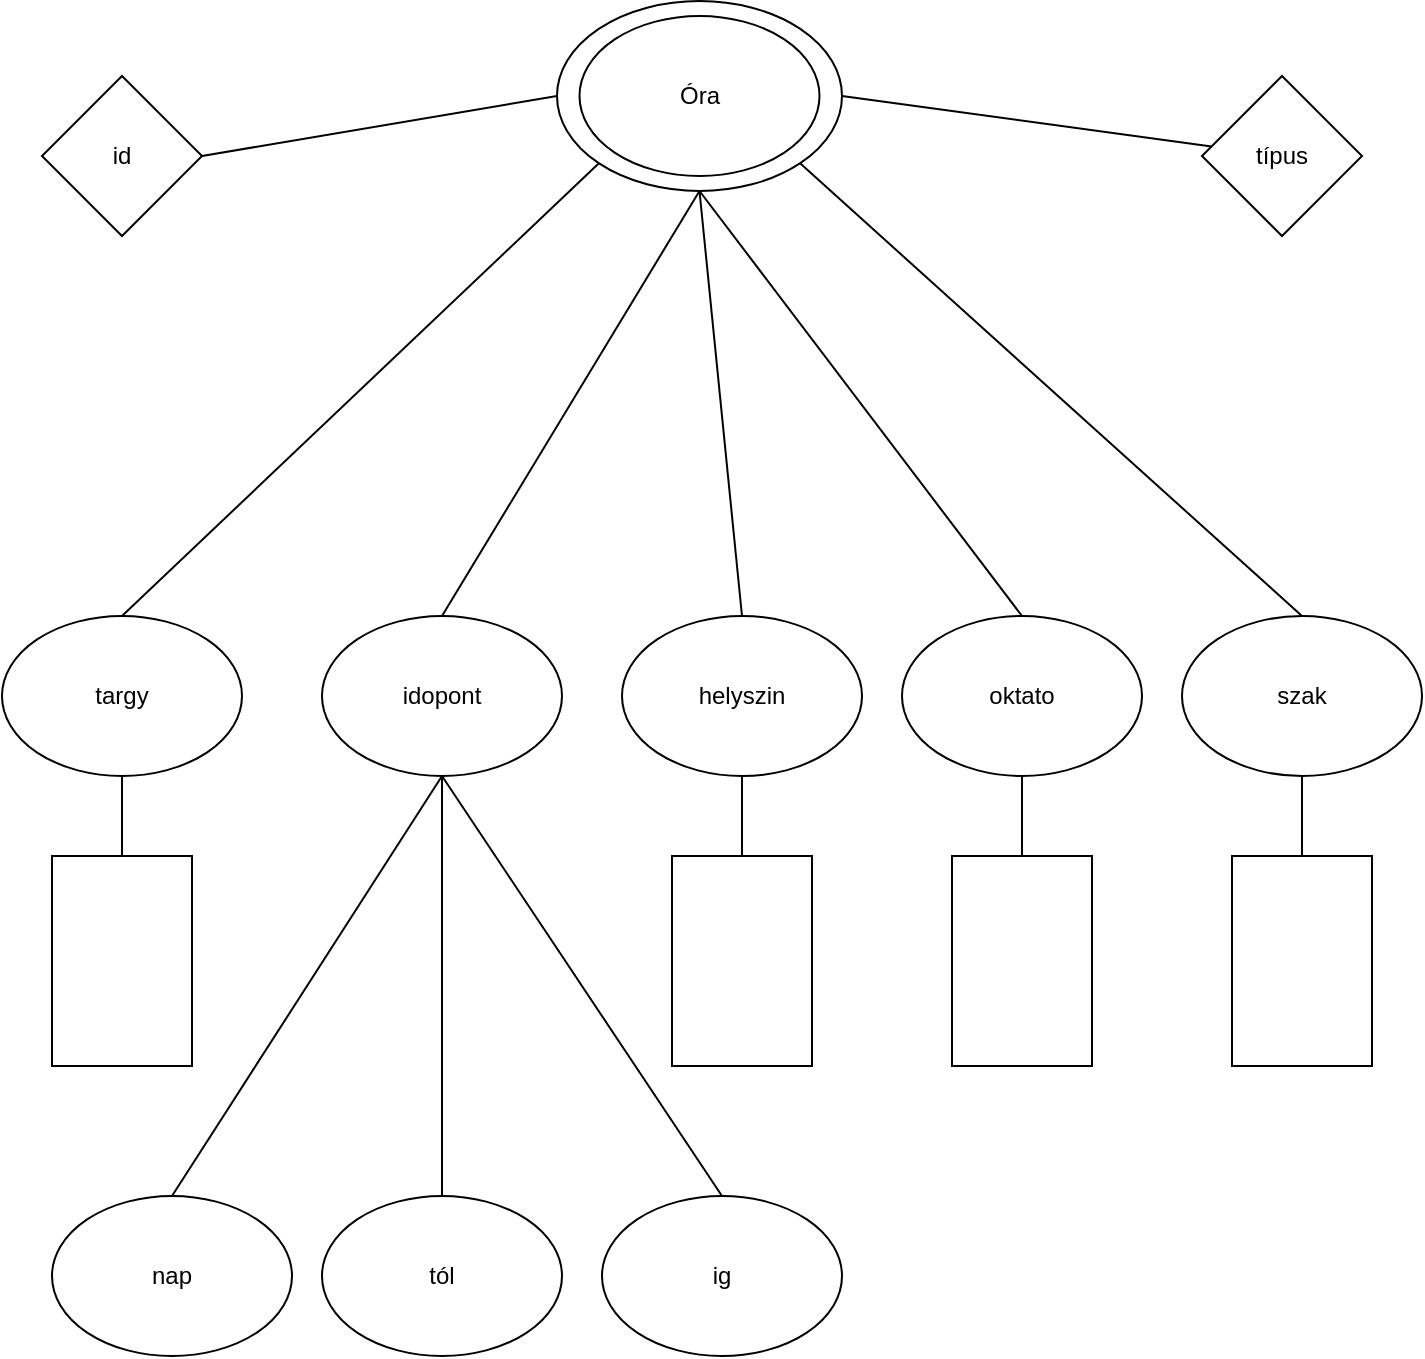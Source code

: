 <mxfile version="27.0.2">
  <diagram name="Page-1" id="SNeRq63fYHzzdsMwx5qX">
    <mxGraphModel dx="2084" dy="1054" grid="1" gridSize="10" guides="1" tooltips="1" connect="1" arrows="1" fold="1" page="1" pageScale="1" pageWidth="827" pageHeight="1169" math="0" shadow="0">
      <root>
        <mxCell id="0" />
        <mxCell id="1" parent="0" />
        <mxCell id="0Uv7fwzZN-e3jFh-VrJm-1" value="Óra" style="ellipse;whiteSpace=wrap;html=1;" vertex="1" parent="1">
          <mxGeometry x="338.75" y="90" width="120" height="80" as="geometry" />
        </mxCell>
        <mxCell id="0Uv7fwzZN-e3jFh-VrJm-2" value="típus" style="rhombus;whiteSpace=wrap;html=1;" vertex="1" parent="1">
          <mxGeometry x="650" y="120" width="80" height="80" as="geometry" />
        </mxCell>
        <mxCell id="0Uv7fwzZN-e3jFh-VrJm-3" value="id" style="rhombus;whiteSpace=wrap;html=1;" vertex="1" parent="1">
          <mxGeometry x="70" y="120" width="80" height="80" as="geometry" />
        </mxCell>
        <mxCell id="0Uv7fwzZN-e3jFh-VrJm-6" value="" style="ellipse;whiteSpace=wrap;html=1;fillOpacity=0;" vertex="1" parent="1">
          <mxGeometry x="327.5" y="82.5" width="142.5" height="95" as="geometry" />
        </mxCell>
        <mxCell id="0Uv7fwzZN-e3jFh-VrJm-11" value="targy" style="ellipse;whiteSpace=wrap;html=1;" vertex="1" parent="1">
          <mxGeometry x="50" y="390" width="120" height="80" as="geometry" />
        </mxCell>
        <mxCell id="0Uv7fwzZN-e3jFh-VrJm-12" value="idopont" style="ellipse;whiteSpace=wrap;html=1;" vertex="1" parent="1">
          <mxGeometry x="210" y="390" width="120" height="80" as="geometry" />
        </mxCell>
        <mxCell id="0Uv7fwzZN-e3jFh-VrJm-13" value="helyszin" style="ellipse;whiteSpace=wrap;html=1;" vertex="1" parent="1">
          <mxGeometry x="360" y="390" width="120" height="80" as="geometry" />
        </mxCell>
        <mxCell id="0Uv7fwzZN-e3jFh-VrJm-14" value="oktato" style="ellipse;whiteSpace=wrap;html=1;" vertex="1" parent="1">
          <mxGeometry x="500" y="390" width="120" height="80" as="geometry" />
        </mxCell>
        <mxCell id="0Uv7fwzZN-e3jFh-VrJm-15" value="szak" style="ellipse;whiteSpace=wrap;html=1;" vertex="1" parent="1">
          <mxGeometry x="640" y="390" width="120" height="80" as="geometry" />
        </mxCell>
        <mxCell id="0Uv7fwzZN-e3jFh-VrJm-17" value="" style="rounded=0;whiteSpace=wrap;html=1;" vertex="1" parent="1">
          <mxGeometry x="75" y="510" width="70" height="105" as="geometry" />
        </mxCell>
        <mxCell id="0Uv7fwzZN-e3jFh-VrJm-18" value="" style="rounded=0;whiteSpace=wrap;html=1;" vertex="1" parent="1">
          <mxGeometry x="385" y="510" width="70" height="105" as="geometry" />
        </mxCell>
        <mxCell id="0Uv7fwzZN-e3jFh-VrJm-19" value="" style="rounded=0;whiteSpace=wrap;html=1;" vertex="1" parent="1">
          <mxGeometry x="525" y="510" width="70" height="105" as="geometry" />
        </mxCell>
        <mxCell id="0Uv7fwzZN-e3jFh-VrJm-20" value="" style="rounded=0;whiteSpace=wrap;html=1;" vertex="1" parent="1">
          <mxGeometry x="665" y="510" width="70" height="105" as="geometry" />
        </mxCell>
        <mxCell id="0Uv7fwzZN-e3jFh-VrJm-21" value="nap" style="ellipse;whiteSpace=wrap;html=1;" vertex="1" parent="1">
          <mxGeometry x="75" y="680" width="120" height="80" as="geometry" />
        </mxCell>
        <mxCell id="0Uv7fwzZN-e3jFh-VrJm-22" value="tól" style="ellipse;whiteSpace=wrap;html=1;" vertex="1" parent="1">
          <mxGeometry x="210" y="680" width="120" height="80" as="geometry" />
        </mxCell>
        <mxCell id="0Uv7fwzZN-e3jFh-VrJm-23" value="ig" style="ellipse;whiteSpace=wrap;html=1;" vertex="1" parent="1">
          <mxGeometry x="350" y="680" width="120" height="80" as="geometry" />
        </mxCell>
        <mxCell id="0Uv7fwzZN-e3jFh-VrJm-25" value="" style="endArrow=none;html=1;rounded=0;entryX=0;entryY=1;entryDx=0;entryDy=0;exitX=0.5;exitY=0;exitDx=0;exitDy=0;" edge="1" parent="1" source="0Uv7fwzZN-e3jFh-VrJm-11" target="0Uv7fwzZN-e3jFh-VrJm-6">
          <mxGeometry width="50" height="50" relative="1" as="geometry">
            <mxPoint x="230" y="290" as="sourcePoint" />
            <mxPoint x="280" y="240" as="targetPoint" />
          </mxGeometry>
        </mxCell>
        <mxCell id="0Uv7fwzZN-e3jFh-VrJm-26" value="" style="endArrow=none;html=1;rounded=0;entryX=0.5;entryY=1;entryDx=0;entryDy=0;exitX=0.5;exitY=0;exitDx=0;exitDy=0;" edge="1" parent="1" source="0Uv7fwzZN-e3jFh-VrJm-12" target="0Uv7fwzZN-e3jFh-VrJm-6">
          <mxGeometry width="50" height="50" relative="1" as="geometry">
            <mxPoint x="380" y="320" as="sourcePoint" />
            <mxPoint x="430" y="270" as="targetPoint" />
          </mxGeometry>
        </mxCell>
        <mxCell id="0Uv7fwzZN-e3jFh-VrJm-27" value="" style="endArrow=none;html=1;rounded=0;entryX=0.5;entryY=1;entryDx=0;entryDy=0;exitX=0.5;exitY=0;exitDx=0;exitDy=0;" edge="1" parent="1" source="0Uv7fwzZN-e3jFh-VrJm-13" target="0Uv7fwzZN-e3jFh-VrJm-6">
          <mxGeometry width="50" height="50" relative="1" as="geometry">
            <mxPoint x="440" y="340" as="sourcePoint" />
            <mxPoint x="490" y="290" as="targetPoint" />
          </mxGeometry>
        </mxCell>
        <mxCell id="0Uv7fwzZN-e3jFh-VrJm-28" value="" style="endArrow=none;html=1;rounded=0;exitX=0.5;exitY=1;exitDx=0;exitDy=0;entryX=0.5;entryY=0;entryDx=0;entryDy=0;" edge="1" parent="1" source="0Uv7fwzZN-e3jFh-VrJm-6" target="0Uv7fwzZN-e3jFh-VrJm-14">
          <mxGeometry width="50" height="50" relative="1" as="geometry">
            <mxPoint x="490" y="330" as="sourcePoint" />
            <mxPoint x="540" y="280" as="targetPoint" />
          </mxGeometry>
        </mxCell>
        <mxCell id="0Uv7fwzZN-e3jFh-VrJm-29" value="" style="endArrow=none;html=1;rounded=0;exitX=1;exitY=1;exitDx=0;exitDy=0;entryX=0.5;entryY=0;entryDx=0;entryDy=0;" edge="1" parent="1" source="0Uv7fwzZN-e3jFh-VrJm-6" target="0Uv7fwzZN-e3jFh-VrJm-15">
          <mxGeometry width="50" height="50" relative="1" as="geometry">
            <mxPoint x="660" y="310" as="sourcePoint" />
            <mxPoint x="710" y="260" as="targetPoint" />
          </mxGeometry>
        </mxCell>
        <mxCell id="0Uv7fwzZN-e3jFh-VrJm-30" value="" style="endArrow=none;html=1;rounded=0;entryX=1;entryY=0.5;entryDx=0;entryDy=0;" edge="1" parent="1" source="0Uv7fwzZN-e3jFh-VrJm-2" target="0Uv7fwzZN-e3jFh-VrJm-6">
          <mxGeometry width="50" height="50" relative="1" as="geometry">
            <mxPoint x="610" y="300" as="sourcePoint" />
            <mxPoint x="660" y="250" as="targetPoint" />
          </mxGeometry>
        </mxCell>
        <mxCell id="0Uv7fwzZN-e3jFh-VrJm-31" value="" style="endArrow=none;html=1;rounded=0;exitX=1;exitY=0.5;exitDx=0;exitDy=0;entryX=0;entryY=0.5;entryDx=0;entryDy=0;" edge="1" parent="1" source="0Uv7fwzZN-e3jFh-VrJm-3" target="0Uv7fwzZN-e3jFh-VrJm-6">
          <mxGeometry width="50" height="50" relative="1" as="geometry">
            <mxPoint x="220" y="180" as="sourcePoint" />
            <mxPoint x="270" y="130" as="targetPoint" />
          </mxGeometry>
        </mxCell>
        <mxCell id="0Uv7fwzZN-e3jFh-VrJm-32" value="" style="endArrow=none;html=1;rounded=0;exitX=0.5;exitY=0;exitDx=0;exitDy=0;entryX=0.5;entryY=1;entryDx=0;entryDy=0;" edge="1" parent="1" source="0Uv7fwzZN-e3jFh-VrJm-17" target="0Uv7fwzZN-e3jFh-VrJm-11">
          <mxGeometry width="50" height="50" relative="1" as="geometry">
            <mxPoint x="240" y="640" as="sourcePoint" />
            <mxPoint x="290" y="590" as="targetPoint" />
          </mxGeometry>
        </mxCell>
        <mxCell id="0Uv7fwzZN-e3jFh-VrJm-33" value="" style="endArrow=none;html=1;rounded=0;entryX=0.5;entryY=1;entryDx=0;entryDy=0;" edge="1" parent="1" source="0Uv7fwzZN-e3jFh-VrJm-18" target="0Uv7fwzZN-e3jFh-VrJm-13">
          <mxGeometry width="50" height="50" relative="1" as="geometry">
            <mxPoint x="120" y="520" as="sourcePoint" />
            <mxPoint x="120" y="480" as="targetPoint" />
          </mxGeometry>
        </mxCell>
        <mxCell id="0Uv7fwzZN-e3jFh-VrJm-34" value="" style="endArrow=none;html=1;rounded=0;exitX=0.5;exitY=0;exitDx=0;exitDy=0;entryX=0.5;entryY=1;entryDx=0;entryDy=0;" edge="1" parent="1" source="0Uv7fwzZN-e3jFh-VrJm-19" target="0Uv7fwzZN-e3jFh-VrJm-14">
          <mxGeometry width="50" height="50" relative="1" as="geometry">
            <mxPoint x="130" y="530" as="sourcePoint" />
            <mxPoint x="130" y="490" as="targetPoint" />
          </mxGeometry>
        </mxCell>
        <mxCell id="0Uv7fwzZN-e3jFh-VrJm-35" value="" style="endArrow=none;html=1;rounded=0;exitX=0.5;exitY=0;exitDx=0;exitDy=0;entryX=0.5;entryY=1;entryDx=0;entryDy=0;" edge="1" parent="1" source="0Uv7fwzZN-e3jFh-VrJm-20" target="0Uv7fwzZN-e3jFh-VrJm-15">
          <mxGeometry width="50" height="50" relative="1" as="geometry">
            <mxPoint x="140" y="540" as="sourcePoint" />
            <mxPoint x="140" y="500" as="targetPoint" />
          </mxGeometry>
        </mxCell>
        <mxCell id="0Uv7fwzZN-e3jFh-VrJm-36" value="" style="endArrow=none;html=1;rounded=0;exitX=0.5;exitY=0;exitDx=0;exitDy=0;entryX=0.5;entryY=1;entryDx=0;entryDy=0;" edge="1" parent="1" source="0Uv7fwzZN-e3jFh-VrJm-21" target="0Uv7fwzZN-e3jFh-VrJm-12">
          <mxGeometry width="50" height="50" relative="1" as="geometry">
            <mxPoint x="610" y="730" as="sourcePoint" />
            <mxPoint x="660" y="680" as="targetPoint" />
          </mxGeometry>
        </mxCell>
        <mxCell id="0Uv7fwzZN-e3jFh-VrJm-37" value="" style="endArrow=none;html=1;rounded=0;exitX=0.5;exitY=0;exitDx=0;exitDy=0;entryX=0.5;entryY=1;entryDx=0;entryDy=0;" edge="1" parent="1" source="0Uv7fwzZN-e3jFh-VrJm-22" target="0Uv7fwzZN-e3jFh-VrJm-12">
          <mxGeometry width="50" height="50" relative="1" as="geometry">
            <mxPoint x="150" y="550" as="sourcePoint" />
            <mxPoint x="150" y="510" as="targetPoint" />
          </mxGeometry>
        </mxCell>
        <mxCell id="0Uv7fwzZN-e3jFh-VrJm-38" value="" style="endArrow=none;html=1;rounded=0;exitX=0.5;exitY=0;exitDx=0;exitDy=0;entryX=0.5;entryY=1;entryDx=0;entryDy=0;" edge="1" parent="1" source="0Uv7fwzZN-e3jFh-VrJm-23" target="0Uv7fwzZN-e3jFh-VrJm-12">
          <mxGeometry width="50" height="50" relative="1" as="geometry">
            <mxPoint x="160" y="560" as="sourcePoint" />
            <mxPoint x="160" y="520" as="targetPoint" />
          </mxGeometry>
        </mxCell>
      </root>
    </mxGraphModel>
  </diagram>
</mxfile>
